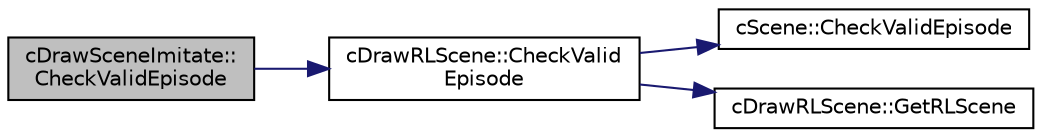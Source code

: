 digraph "cDrawSceneImitate::CheckValidEpisode"
{
 // LATEX_PDF_SIZE
  edge [fontname="Helvetica",fontsize="10",labelfontname="Helvetica",labelfontsize="10"];
  node [fontname="Helvetica",fontsize="10",shape=record];
  rankdir="LR";
  Node1 [label="cDrawSceneImitate::\lCheckValidEpisode",height=0.2,width=0.4,color="black", fillcolor="grey75", style="filled", fontcolor="black",tooltip=" "];
  Node1 -> Node2 [color="midnightblue",fontsize="10",style="solid",fontname="Helvetica"];
  Node2 [label="cDrawRLScene::CheckValid\lEpisode",height=0.2,width=0.4,color="black", fillcolor="white", style="filled",URL="$classc_draw_r_l_scene.html#afb8c3e8f66c799efefc4ec5592a8525e",tooltip=" "];
  Node2 -> Node3 [color="midnightblue",fontsize="10",style="solid",fontname="Helvetica"];
  Node3 [label="cScene::CheckValidEpisode",height=0.2,width=0.4,color="black", fillcolor="white", style="filled",URL="$classc_scene.html#aa2ac87fbea8b8df5cc21508aa3e5ba93",tooltip=" "];
  Node2 -> Node4 [color="midnightblue",fontsize="10",style="solid",fontname="Helvetica"];
  Node4 [label="cDrawRLScene::GetRLScene",height=0.2,width=0.4,color="black", fillcolor="white", style="filled",URL="$classc_draw_r_l_scene.html#ae74ea7ec3530727a49e34bc4733b3de7",tooltip=" "];
}

